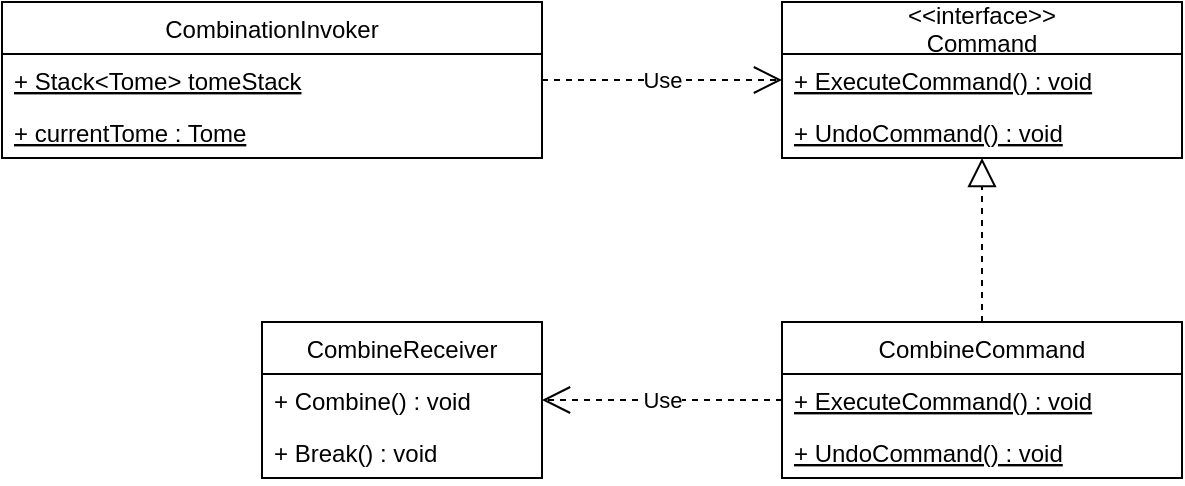 <mxfile version="12.8.3" type="device"><diagram id="X8aBWTJnd13WLQfvIfhv" name="Page-1"><mxGraphModel dx="1662" dy="832" grid="1" gridSize="10" guides="1" tooltips="1" connect="1" arrows="1" fold="1" page="1" pageScale="1" pageWidth="850" pageHeight="1100" math="0" shadow="0"><root><mxCell id="0"/><mxCell id="1" parent="0"/><mxCell id="Kjmmjcbk7ImvcvUyLNBk-1" value="CombinationInvoker" style="swimlane;fontStyle=0;childLayout=stackLayout;horizontal=1;startSize=26;fillColor=none;horizontalStack=0;resizeParent=1;resizeParentMax=0;resizeLast=0;collapsible=1;marginBottom=0;" vertex="1" parent="1"><mxGeometry x="90" y="500" width="270" height="78" as="geometry"/></mxCell><mxCell id="Kjmmjcbk7ImvcvUyLNBk-2" value="+ Stack&lt;Tome&gt; tomeStack" style="text;strokeColor=none;fillColor=none;align=left;verticalAlign=top;spacingLeft=4;spacingRight=4;overflow=hidden;rotatable=0;points=[[0,0.5],[1,0.5]];portConstraint=eastwest;fontStyle=4" vertex="1" parent="Kjmmjcbk7ImvcvUyLNBk-1"><mxGeometry y="26" width="270" height="26" as="geometry"/></mxCell><mxCell id="Kjmmjcbk7ImvcvUyLNBk-3" value="+ currentTome : Tome" style="text;strokeColor=none;fillColor=none;align=left;verticalAlign=top;spacingLeft=4;spacingRight=4;overflow=hidden;rotatable=0;points=[[0,0.5],[1,0.5]];portConstraint=eastwest;fontStyle=4" vertex="1" parent="Kjmmjcbk7ImvcvUyLNBk-1"><mxGeometry y="52" width="270" height="26" as="geometry"/></mxCell><mxCell id="Kjmmjcbk7ImvcvUyLNBk-5" value="&lt;&lt;interface&gt;&gt;&#10;Command" style="swimlane;fontStyle=0;childLayout=stackLayout;horizontal=1;startSize=26;fillColor=none;horizontalStack=0;resizeParent=1;resizeParentMax=0;resizeLast=0;collapsible=1;marginBottom=0;" vertex="1" parent="1"><mxGeometry x="480" y="500" width="200" height="78" as="geometry"/></mxCell><mxCell id="Kjmmjcbk7ImvcvUyLNBk-6" value="+ ExecuteCommand() : void" style="text;strokeColor=none;fillColor=none;align=left;verticalAlign=top;spacingLeft=4;spacingRight=4;overflow=hidden;rotatable=0;points=[[0,0.5],[1,0.5]];portConstraint=eastwest;fontStyle=4" vertex="1" parent="Kjmmjcbk7ImvcvUyLNBk-5"><mxGeometry y="26" width="200" height="26" as="geometry"/></mxCell><mxCell id="Kjmmjcbk7ImvcvUyLNBk-7" value="+ UndoCommand() : void" style="text;strokeColor=none;fillColor=none;align=left;verticalAlign=top;spacingLeft=4;spacingRight=4;overflow=hidden;rotatable=0;points=[[0,0.5],[1,0.5]];portConstraint=eastwest;fontStyle=4" vertex="1" parent="Kjmmjcbk7ImvcvUyLNBk-5"><mxGeometry y="52" width="200" height="26" as="geometry"/></mxCell><mxCell id="Kjmmjcbk7ImvcvUyLNBk-14" value="CombineCommand" style="swimlane;fontStyle=0;childLayout=stackLayout;horizontal=1;startSize=26;fillColor=none;horizontalStack=0;resizeParent=1;resizeParentMax=0;resizeLast=0;collapsible=1;marginBottom=0;" vertex="1" parent="1"><mxGeometry x="480" y="660" width="200" height="78" as="geometry"/></mxCell><mxCell id="Kjmmjcbk7ImvcvUyLNBk-15" value="+ ExecuteCommand() : void" style="text;strokeColor=none;fillColor=none;align=left;verticalAlign=top;spacingLeft=4;spacingRight=4;overflow=hidden;rotatable=0;points=[[0,0.5],[1,0.5]];portConstraint=eastwest;fontStyle=4" vertex="1" parent="Kjmmjcbk7ImvcvUyLNBk-14"><mxGeometry y="26" width="200" height="26" as="geometry"/></mxCell><mxCell id="Kjmmjcbk7ImvcvUyLNBk-16" value="+ UndoCommand() : void" style="text;strokeColor=none;fillColor=none;align=left;verticalAlign=top;spacingLeft=4;spacingRight=4;overflow=hidden;rotatable=0;points=[[0,0.5],[1,0.5]];portConstraint=eastwest;fontStyle=4" vertex="1" parent="Kjmmjcbk7ImvcvUyLNBk-14"><mxGeometry y="52" width="200" height="26" as="geometry"/></mxCell><mxCell id="Kjmmjcbk7ImvcvUyLNBk-18" value="CombineReceiver" style="swimlane;fontStyle=0;childLayout=stackLayout;horizontal=1;startSize=26;fillColor=none;horizontalStack=0;resizeParent=1;resizeParentMax=0;resizeLast=0;collapsible=1;marginBottom=0;" vertex="1" parent="1"><mxGeometry x="220" y="660" width="140" height="78" as="geometry"/></mxCell><mxCell id="Kjmmjcbk7ImvcvUyLNBk-19" value="+ Combine() : void" style="text;strokeColor=none;fillColor=none;align=left;verticalAlign=top;spacingLeft=4;spacingRight=4;overflow=hidden;rotatable=0;points=[[0,0.5],[1,0.5]];portConstraint=eastwest;" vertex="1" parent="Kjmmjcbk7ImvcvUyLNBk-18"><mxGeometry y="26" width="140" height="26" as="geometry"/></mxCell><mxCell id="Kjmmjcbk7ImvcvUyLNBk-20" value="+ Break() : void" style="text;strokeColor=none;fillColor=none;align=left;verticalAlign=top;spacingLeft=4;spacingRight=4;overflow=hidden;rotatable=0;points=[[0,0.5],[1,0.5]];portConstraint=eastwest;" vertex="1" parent="Kjmmjcbk7ImvcvUyLNBk-18"><mxGeometry y="52" width="140" height="26" as="geometry"/></mxCell><mxCell id="Kjmmjcbk7ImvcvUyLNBk-26" value="" style="endArrow=block;dashed=1;endFill=0;endSize=12;html=1;" edge="1" parent="1" source="Kjmmjcbk7ImvcvUyLNBk-14" target="Kjmmjcbk7ImvcvUyLNBk-5"><mxGeometry width="160" relative="1" as="geometry"><mxPoint x="270" y="670" as="sourcePoint"/><mxPoint x="430" y="670" as="targetPoint"/></mxGeometry></mxCell><mxCell id="Kjmmjcbk7ImvcvUyLNBk-27" value="Use" style="endArrow=open;endSize=12;dashed=1;html=1;" edge="1" parent="1" source="Kjmmjcbk7ImvcvUyLNBk-14" target="Kjmmjcbk7ImvcvUyLNBk-18"><mxGeometry width="160" relative="1" as="geometry"><mxPoint x="330" y="670" as="sourcePoint"/><mxPoint x="490" y="670" as="targetPoint"/></mxGeometry></mxCell><mxCell id="Kjmmjcbk7ImvcvUyLNBk-28" value="Use" style="endArrow=open;endSize=12;dashed=1;html=1;" edge="1" parent="1" source="Kjmmjcbk7ImvcvUyLNBk-1" target="Kjmmjcbk7ImvcvUyLNBk-5"><mxGeometry width="160" relative="1" as="geometry"><mxPoint x="550" y="709" as="sourcePoint"/><mxPoint x="305" y="709" as="targetPoint"/></mxGeometry></mxCell></root></mxGraphModel></diagram></mxfile>